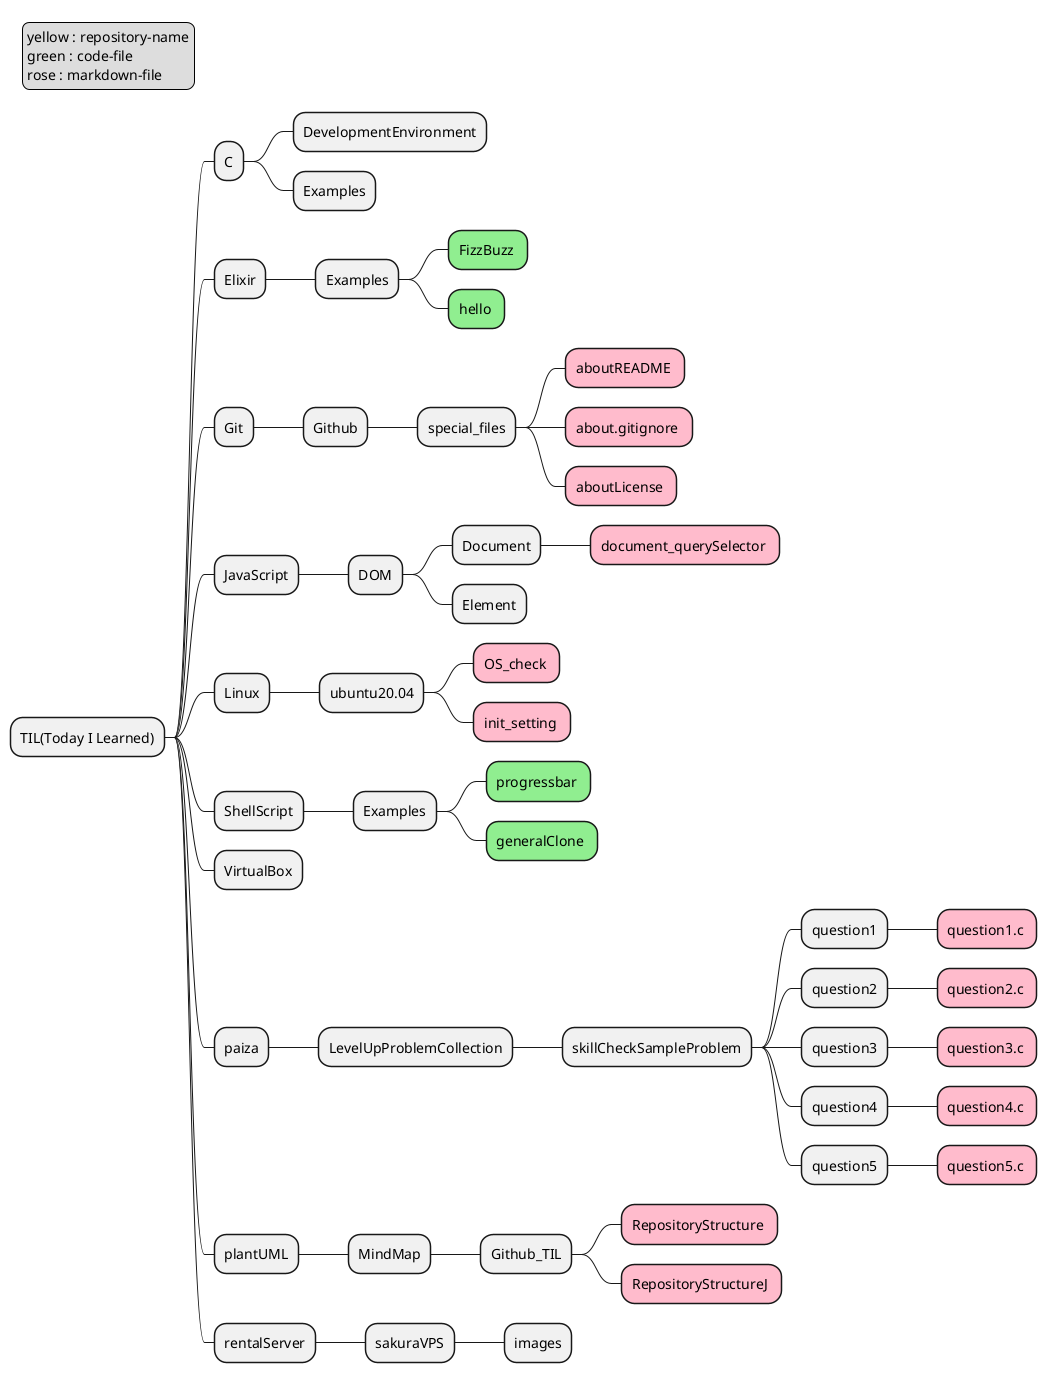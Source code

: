 @startmindmap RepositoryStructure
<style>
mindmapDiagram {
  .green {
    BackgroundColor #90ee90
  }
  .rose {
    BackgroundColor #FFBBCC
  }
}
</style>

* TIL(Today I Learned)

** C
*** DevelopmentEnvironment
*** Examples

** Elixir
*** Examples
**** FizzBuzz <<green>>
**** hello <<green>>

** Git
*** Github
**** special_files
***** aboutREADME <<rose>>
***** about.gitignore <<rose>>
***** aboutLicense <<rose>>

** JavaScript
*** DOM
**** Document
***** document_querySelector <<rose>>
**** Element

** Linux
*** ubuntu20.04
**** OS_check <<rose>>
**** init_setting <<rose>>

** ShellScript
*** Examples
**** progressbar <<green>>
**** generalClone <<green>>

** VirtualBox

** paiza
*** LevelUpProblemCollection
**** skillCheckSampleProblem
***** question1
****** question1.c <<rose>>
***** question2
****** question2.c <<rose>>
***** question3
****** question3.c <<rose>>
***** question4
****** question4.c <<rose>>
***** question5
****** question5.c <<rose>>

** plantUML
*** MindMap
**** Github_TIL
***** RepositoryStructure <<rose>>
***** RepositoryStructureJ <<rose>>

** rentalServer
*** sakuraVPS
**** images


legend top left
    yellow : repository-name
    green : code-file
    rose : markdown-file
endlegend

@endmindmap
